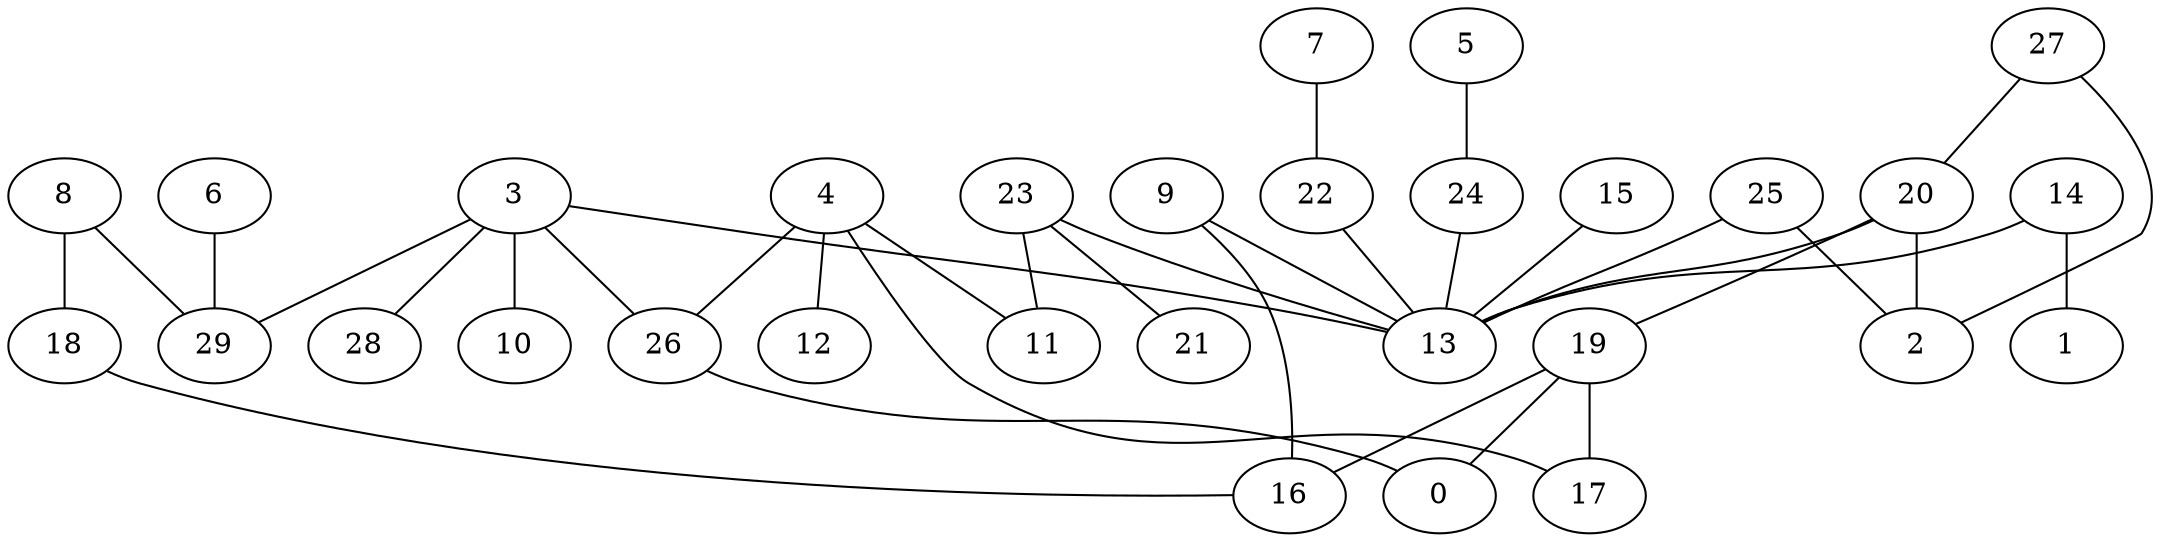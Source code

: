 digraph GG_graph {

subgraph G_graph {
edge [color = black]
"5" -> "24" [dir = none]
"4" -> "12" [dir = none]
"4" -> "26" [dir = none]
"4" -> "17" [dir = none]
"4" -> "11" [dir = none]
"27" -> "2" [dir = none]
"7" -> "22" [dir = none]
"9" -> "16" [dir = none]
"9" -> "13" [dir = none]
"22" -> "13" [dir = none]
"18" -> "16" [dir = none]
"15" -> "13" [dir = none]
"14" -> "1" [dir = none]
"14" -> "13" [dir = none]
"20" -> "13" [dir = none]
"20" -> "2" [dir = none]
"23" -> "21" [dir = none]
"23" -> "11" [dir = none]
"23" -> "13" [dir = none]
"19" -> "0" [dir = none]
"19" -> "16" [dir = none]
"3" -> "28" [dir = none]
"3" -> "29" [dir = none]
"3" -> "10" [dir = none]
"3" -> "13" [dir = none]
"6" -> "29" [dir = none]
"25" -> "2" [dir = none]
"8" -> "29" [dir = none]
"24" -> "13" [dir = none]
"19" -> "17" [dir = none]
"27" -> "20" [dir = none]
"25" -> "13" [dir = none]
"8" -> "18" [dir = none]
"26" -> "0" [dir = none]
"3" -> "26" [dir = none]
"20" -> "19" [dir = none]
}

}
